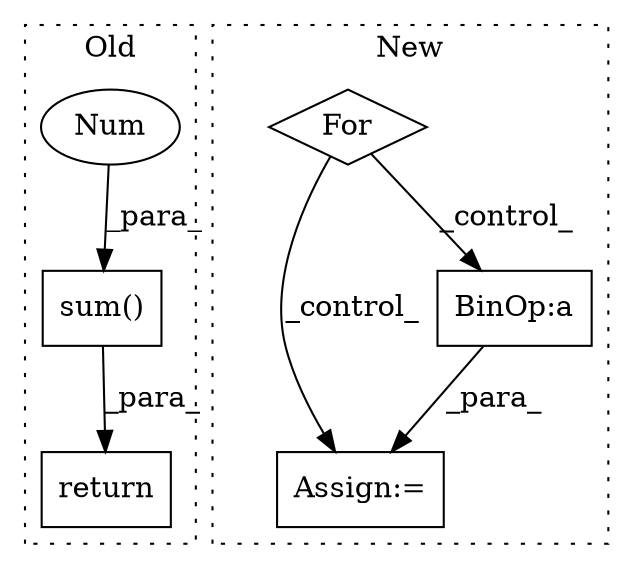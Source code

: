 digraph G {
subgraph cluster0 {
1 [label="sum()" a="75" s="7831,7845" l="13,1" shape="box"];
5 [label="return" a="93" s="7856" l="7" shape="box"];
6 [label="Num" a="76" s="7844" l="1" shape="ellipse"];
label = "Old";
style="dotted";
}
subgraph cluster1 {
2 [label="For" a="107" s="7791,7824" l="4,14" shape="diamond"];
3 [label="Assign:=" a="68" s="7846" l="3" shape="box"];
4 [label="BinOp:a" a="82" s="7857" l="24" shape="box"];
label = "New";
style="dotted";
}
1 -> 5 [label="_para_"];
2 -> 4 [label="_control_"];
2 -> 3 [label="_control_"];
4 -> 3 [label="_para_"];
6 -> 1 [label="_para_"];
}